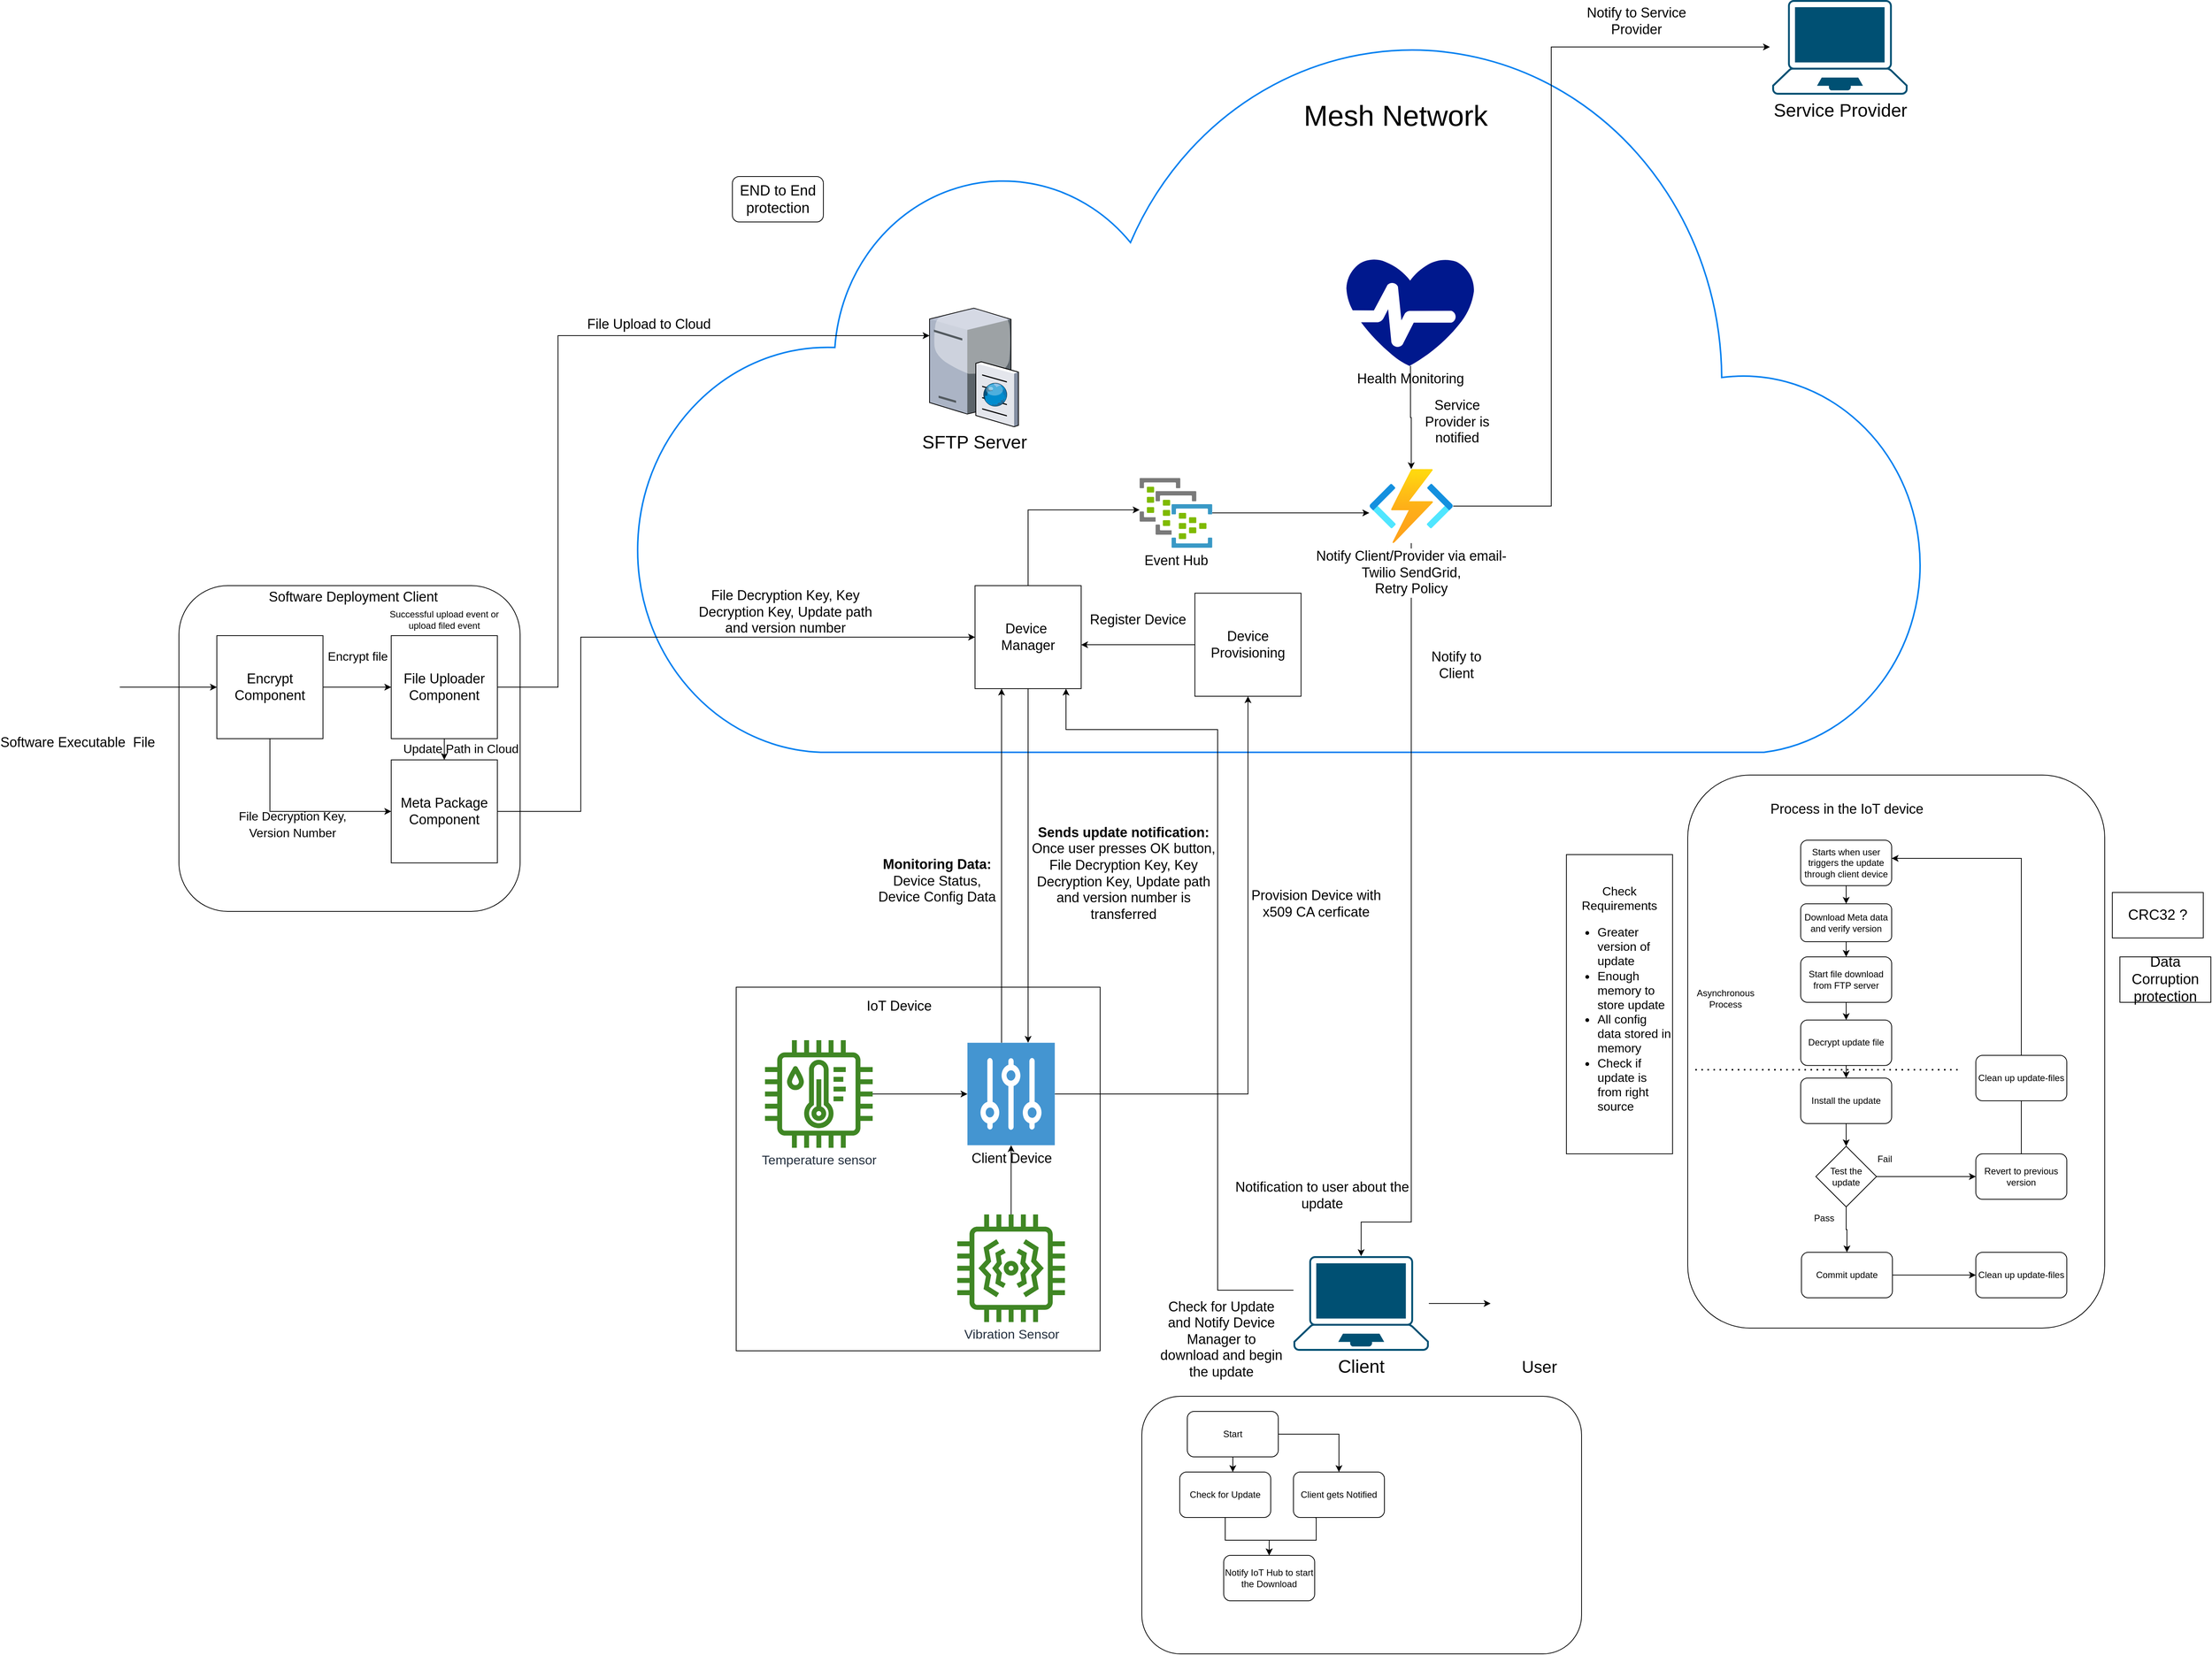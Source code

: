 <mxfile version="19.0.3" type="device"><diagram id="erFMEJY1Ef9RC0RO0hZ8" name="Page-1"><mxGraphModel dx="2926" dy="2418" grid="1" gridSize="10" guides="1" tooltips="1" connect="1" arrows="1" fold="1" page="1" pageScale="1" pageWidth="850" pageHeight="1100" math="0" shadow="0"><root><mxCell id="0"/><mxCell id="1" parent="0"/><mxCell id="3yrXvObTlNzwhY6Da_Kp-14" value="" style="whiteSpace=wrap;html=1;aspect=fixed;" parent="1" vertex="1"><mxGeometry x="245" y="690" width="480" height="480" as="geometry"/></mxCell><mxCell id="XIChgsBOCs4kxKle9Hsm-1" value="" style="html=1;verticalLabelPosition=bottom;align=center;labelBackgroundColor=#ffffff;verticalAlign=top;strokeWidth=2;strokeColor=#0080F0;shadow=0;dashed=0;shape=mxgraph.ios7.icons.cloud;" parent="1" vertex="1"><mxGeometry x="110" y="-580" width="1710" height="960" as="geometry"/></mxCell><mxCell id="XIChgsBOCs4kxKle9Hsm-11" value="" style="rounded=1;whiteSpace=wrap;html=1;fontSize=18;" parent="1" vertex="1"><mxGeometry x="-490" y="160" width="450" height="430" as="geometry"/></mxCell><mxCell id="XIChgsBOCs4kxKle9Hsm-56" style="edgeStyle=orthogonalEdgeStyle;rounded=0;orthogonalLoop=1;jettySize=auto;html=1;entryX=0;entryY=0.5;entryDx=0;entryDy=0;fontSize=32;" parent="1" source="XIChgsBOCs4kxKle9Hsm-9" target="XIChgsBOCs4kxKle9Hsm-13" edge="1"><mxGeometry relative="1" as="geometry"/></mxCell><mxCell id="XIChgsBOCs4kxKle9Hsm-9" value="&lt;font style=&quot;font-size: 18px;&quot;&gt;Software Executable&amp;nbsp; File&lt;/font&gt;" style="shape=image;html=1;verticalAlign=top;verticalLabelPosition=bottom;labelBackgroundColor=#ffffff;imageAspect=0;aspect=fixed;image=https://cdn4.iconfinder.com/data/icons/software-engineering-and-video-gaming/512/604_Code_executable_file_running_script-128.png" parent="1" vertex="1"><mxGeometry x="-680" y="238" width="112" height="112" as="geometry"/></mxCell><mxCell id="XIChgsBOCs4kxKle9Hsm-12" value="Software Deployment Client" style="text;html=1;strokeColor=none;fillColor=none;align=center;verticalAlign=middle;whiteSpace=wrap;rounded=0;fontSize=18;" parent="1" vertex="1"><mxGeometry x="-390" y="160" width="260" height="30" as="geometry"/></mxCell><mxCell id="XIChgsBOCs4kxKle9Hsm-16" style="edgeStyle=orthogonalEdgeStyle;rounded=0;orthogonalLoop=1;jettySize=auto;html=1;exitX=1;exitY=0.5;exitDx=0;exitDy=0;entryX=0;entryY=0.5;entryDx=0;entryDy=0;fontSize=18;" parent="1" source="XIChgsBOCs4kxKle9Hsm-13" target="XIChgsBOCs4kxKle9Hsm-14" edge="1"><mxGeometry relative="1" as="geometry"/></mxCell><mxCell id="XIChgsBOCs4kxKle9Hsm-53" style="edgeStyle=orthogonalEdgeStyle;rounded=0;orthogonalLoop=1;jettySize=auto;html=1;entryX=0;entryY=0.5;entryDx=0;entryDy=0;fontSize=32;" parent="1" source="XIChgsBOCs4kxKle9Hsm-13" target="XIChgsBOCs4kxKle9Hsm-52" edge="1"><mxGeometry relative="1" as="geometry"><Array as="points"><mxPoint x="-370" y="458"/></Array></mxGeometry></mxCell><mxCell id="XIChgsBOCs4kxKle9Hsm-13" value="Encrypt Component" style="rounded=0;whiteSpace=wrap;html=1;fontSize=18;" parent="1" vertex="1"><mxGeometry x="-440" y="226" width="140" height="136" as="geometry"/></mxCell><mxCell id="XIChgsBOCs4kxKle9Hsm-50" style="edgeStyle=orthogonalEdgeStyle;rounded=0;orthogonalLoop=1;jettySize=auto;html=1;fontSize=32;" parent="1" source="XIChgsBOCs4kxKle9Hsm-14" target="XIChgsBOCs4kxKle9Hsm-80" edge="1"><mxGeometry relative="1" as="geometry"><mxPoint x="360" y="-80" as="targetPoint"/><Array as="points"><mxPoint x="10" y="294"/><mxPoint x="10" y="-170"/></Array></mxGeometry></mxCell><mxCell id="XIChgsBOCs4kxKle9Hsm-60" style="edgeStyle=orthogonalEdgeStyle;rounded=0;orthogonalLoop=1;jettySize=auto;html=1;entryX=0.5;entryY=0;entryDx=0;entryDy=0;fontSize=16;" parent="1" source="XIChgsBOCs4kxKle9Hsm-14" target="XIChgsBOCs4kxKle9Hsm-52" edge="1"><mxGeometry relative="1" as="geometry"/></mxCell><mxCell id="XIChgsBOCs4kxKle9Hsm-14" value="File Uploader Component" style="rounded=0;whiteSpace=wrap;html=1;fontSize=18;" parent="1" vertex="1"><mxGeometry x="-210" y="226" width="140" height="136" as="geometry"/></mxCell><mxCell id="XIChgsBOCs4kxKle9Hsm-19" value="File Upload to Cloud" style="text;html=1;strokeColor=none;fillColor=none;align=center;verticalAlign=middle;whiteSpace=wrap;rounded=0;fontSize=18;" parent="1" vertex="1"><mxGeometry y="-200" width="260" height="30" as="geometry"/></mxCell><mxCell id="XIChgsBOCs4kxKle9Hsm-46" style="edgeStyle=orthogonalEdgeStyle;rounded=0;orthogonalLoop=1;jettySize=auto;html=1;entryX=1;entryY=0.574;entryDx=0;entryDy=0;entryPerimeter=0;fontSize=32;" parent="1" source="XIChgsBOCs4kxKle9Hsm-20" target="XIChgsBOCs4kxKle9Hsm-21" edge="1"><mxGeometry relative="1" as="geometry"/></mxCell><mxCell id="XIChgsBOCs4kxKle9Hsm-20" value="Device Provisioning" style="rounded=0;whiteSpace=wrap;html=1;fontSize=18;" parent="1" vertex="1"><mxGeometry x="850" y="170" width="140" height="136" as="geometry"/></mxCell><mxCell id="XIChgsBOCs4kxKle9Hsm-30" style="edgeStyle=orthogonalEdgeStyle;rounded=0;orthogonalLoop=1;jettySize=auto;html=1;fontSize=17;" parent="1" source="XIChgsBOCs4kxKle9Hsm-21" target="XIChgsBOCs4kxKle9Hsm-23" edge="1"><mxGeometry relative="1" as="geometry"><mxPoint x="340" y="580" as="targetPoint"/><Array as="points"><mxPoint x="630" y="620"/><mxPoint x="630" y="620"/></Array></mxGeometry></mxCell><mxCell id="Lq0q7lvwMiP8ynfY1h3a-10" style="edgeStyle=orthogonalEdgeStyle;rounded=0;orthogonalLoop=1;jettySize=auto;html=1;fontSize=18;" parent="1" source="XIChgsBOCs4kxKle9Hsm-21" target="Lq0q7lvwMiP8ynfY1h3a-9" edge="1"><mxGeometry relative="1" as="geometry"><Array as="points"><mxPoint x="630" y="60"/></Array></mxGeometry></mxCell><mxCell id="XIChgsBOCs4kxKle9Hsm-21" value="Device&amp;nbsp;&lt;br&gt;Manager" style="rounded=0;whiteSpace=wrap;html=1;fontSize=18;" parent="1" vertex="1"><mxGeometry x="560" y="160" width="140" height="136" as="geometry"/></mxCell><mxCell id="Lq0q7lvwMiP8ynfY1h3a-6" style="edgeStyle=orthogonalEdgeStyle;rounded=0;orthogonalLoop=1;jettySize=auto;html=1;fontSize=18;" parent="1" source="XIChgsBOCs4kxKle9Hsm-22" target="XIChgsBOCs4kxKle9Hsm-23" edge="1"><mxGeometry relative="1" as="geometry"/></mxCell><mxCell id="XIChgsBOCs4kxKle9Hsm-22" value="&lt;font style=&quot;font-size: 17px;&quot;&gt;Temperature sensor&lt;/font&gt;" style="sketch=0;outlineConnect=0;fontColor=#232F3E;gradientColor=none;fillColor=#3F8624;strokeColor=none;dashed=0;verticalLabelPosition=bottom;verticalAlign=top;align=center;html=1;fontSize=12;fontStyle=0;aspect=fixed;pointerEvents=1;shape=mxgraph.aws4.iot_thing_temperature_humidity_sensor;" parent="1" vertex="1"><mxGeometry x="283" y="760" width="142" height="142" as="geometry"/></mxCell><mxCell id="XIChgsBOCs4kxKle9Hsm-27" style="edgeStyle=orthogonalEdgeStyle;rounded=0;orthogonalLoop=1;jettySize=auto;html=1;entryX=0.5;entryY=1;entryDx=0;entryDy=0;fontSize=17;" parent="1" source="XIChgsBOCs4kxKle9Hsm-23" target="XIChgsBOCs4kxKle9Hsm-20" edge="1"><mxGeometry relative="1" as="geometry"><Array as="points"><mxPoint x="920" y="831"/><mxPoint x="920" y="306"/></Array></mxGeometry></mxCell><mxCell id="XIChgsBOCs4kxKle9Hsm-83" style="edgeStyle=orthogonalEdgeStyle;rounded=0;orthogonalLoop=1;jettySize=auto;html=1;entryX=0.25;entryY=1;entryDx=0;entryDy=0;fontSize=24;" parent="1" source="XIChgsBOCs4kxKle9Hsm-23" target="XIChgsBOCs4kxKle9Hsm-21" edge="1"><mxGeometry relative="1" as="geometry"><Array as="points"><mxPoint x="595" y="600"/><mxPoint x="595" y="600"/></Array></mxGeometry></mxCell><mxCell id="XIChgsBOCs4kxKle9Hsm-23" value="Client Device" style="pointerEvents=1;shadow=0;dashed=0;html=1;strokeColor=none;fillColor=#4495D1;labelPosition=center;verticalLabelPosition=bottom;verticalAlign=top;align=center;outlineConnect=0;shape=mxgraph.veeam.controller;fontSize=18;" parent="1" vertex="1"><mxGeometry x="550" y="763.4" width="115.2" height="135.2" as="geometry"/></mxCell><mxCell id="Lq0q7lvwMiP8ynfY1h3a-7" style="edgeStyle=orthogonalEdgeStyle;rounded=0;orthogonalLoop=1;jettySize=auto;html=1;fontSize=18;" parent="1" source="XIChgsBOCs4kxKle9Hsm-25" target="XIChgsBOCs4kxKle9Hsm-23" edge="1"><mxGeometry relative="1" as="geometry"/></mxCell><mxCell id="XIChgsBOCs4kxKle9Hsm-25" value="&lt;font style=&quot;font-size: 17px;&quot;&gt;Vibration Sensor&lt;/font&gt;" style="sketch=0;outlineConnect=0;fontColor=#232F3E;gradientColor=none;fillColor=#3F8624;strokeColor=none;dashed=0;verticalLabelPosition=bottom;verticalAlign=top;align=center;html=1;fontSize=12;fontStyle=0;aspect=fixed;pointerEvents=1;shape=mxgraph.aws4.iot_thing_vibration_sensor;" parent="1" vertex="1"><mxGeometry x="536.6" y="990" width="142" height="142" as="geometry"/></mxCell><mxCell id="XIChgsBOCs4kxKle9Hsm-31" value="Provision Device with&lt;br&gt;x509 CA cerficate" style="text;html=1;strokeColor=none;fillColor=none;align=center;verticalAlign=middle;whiteSpace=wrap;rounded=0;fontSize=18;" parent="1" vertex="1"><mxGeometry x="880" y="565" width="260" height="30" as="geometry"/></mxCell><mxCell id="XIChgsBOCs4kxKle9Hsm-39" value="&lt;font style=&quot;font-size: 22px;&quot;&gt;User&lt;/font&gt;" style="shape=image;html=1;verticalAlign=top;verticalLabelPosition=bottom;labelBackgroundColor=#ffffff;imageAspect=0;aspect=fixed;image=https://cdn1.iconfinder.com/data/icons/nuvola2/128x128/apps/kuser.png;fontSize=17;" parent="1" vertex="1"><mxGeometry x="1240" y="1043.5" width="128" height="128" as="geometry"/></mxCell><mxCell id="XIChgsBOCs4kxKle9Hsm-41" value="&lt;font style=&quot;font-size: 38px;&quot;&gt;Mesh Network&lt;/font&gt;" style="text;html=1;strokeColor=none;fillColor=none;align=center;verticalAlign=middle;whiteSpace=wrap;rounded=0;fontSize=18;" parent="1" vertex="1"><mxGeometry x="820" y="-550" width="590" height="180" as="geometry"/></mxCell><mxCell id="XIChgsBOCs4kxKle9Hsm-43" value="Register Device" style="text;html=1;strokeColor=none;fillColor=none;align=center;verticalAlign=middle;whiteSpace=wrap;rounded=0;fontSize=18;" parent="1" vertex="1"><mxGeometry x="710" y="190" width="130" height="30" as="geometry"/></mxCell><mxCell id="XIChgsBOCs4kxKle9Hsm-49" value="File Decryption Key, Key Decryption Key, Update path and version number" style="text;html=1;strokeColor=none;fillColor=none;align=center;verticalAlign=middle;whiteSpace=wrap;rounded=0;fontSize=18;" parent="1" vertex="1"><mxGeometry x="180" y="170" width="260" height="50" as="geometry"/></mxCell><mxCell id="XIChgsBOCs4kxKle9Hsm-54" style="edgeStyle=orthogonalEdgeStyle;rounded=0;orthogonalLoop=1;jettySize=auto;html=1;entryX=0;entryY=0.5;entryDx=0;entryDy=0;fontSize=32;" parent="1" source="XIChgsBOCs4kxKle9Hsm-52" target="XIChgsBOCs4kxKle9Hsm-21" edge="1"><mxGeometry relative="1" as="geometry"><Array as="points"><mxPoint x="40" y="458"/><mxPoint x="40" y="228"/></Array></mxGeometry></mxCell><mxCell id="XIChgsBOCs4kxKle9Hsm-52" value="Meta Package Component" style="rounded=0;whiteSpace=wrap;html=1;fontSize=18;" parent="1" vertex="1"><mxGeometry x="-210" y="390" width="140" height="136" as="geometry"/></mxCell><mxCell id="XIChgsBOCs4kxKle9Hsm-57" value="&lt;font style=&quot;font-size: 16px;&quot;&gt;Encrypt file&lt;/font&gt;" style="text;html=1;strokeColor=none;fillColor=none;align=center;verticalAlign=middle;whiteSpace=wrap;rounded=0;fontSize=18;" parent="1" vertex="1"><mxGeometry x="-384" y="238" width="260" height="30" as="geometry"/></mxCell><mxCell id="XIChgsBOCs4kxKle9Hsm-58" value="&lt;span style=&quot;font-size: 16px;&quot;&gt;File Decryption Key,&lt;br&gt;Version Number&lt;br&gt;&lt;/span&gt;" style="text;html=1;strokeColor=none;fillColor=none;align=center;verticalAlign=middle;whiteSpace=wrap;rounded=0;fontSize=18;" parent="1" vertex="1"><mxGeometry x="-470" y="460" width="260" height="30" as="geometry"/></mxCell><mxCell id="XIChgsBOCs4kxKle9Hsm-61" value="&lt;font style=&quot;font-size: 16px;&quot;&gt;Update Path in Cloud&lt;/font&gt;" style="text;html=1;strokeColor=none;fillColor=none;align=center;verticalAlign=middle;whiteSpace=wrap;rounded=0;fontSize=18;" parent="1" vertex="1"><mxGeometry x="-248" y="360" width="260" height="30" as="geometry"/></mxCell><mxCell id="XIChgsBOCs4kxKle9Hsm-63" value="&lt;b&gt;Sends update notification:&lt;/b&gt;&lt;br&gt;Once user presses OK button, File Decryption Key, Key Decryption Key, Update path and version number is transferred" style="text;html=1;strokeColor=none;fillColor=none;align=center;verticalAlign=middle;whiteSpace=wrap;rounded=0;fontSize=18;" parent="1" vertex="1"><mxGeometry x="626" y="515" width="260" height="50" as="geometry"/></mxCell><mxCell id="XIChgsBOCs4kxKle9Hsm-80" value="SFTP Server" style="verticalLabelPosition=bottom;sketch=0;aspect=fixed;html=1;verticalAlign=top;strokeColor=none;align=center;outlineConnect=0;shape=mxgraph.citrix.ftp_server;fontSize=24;" parent="1" vertex="1"><mxGeometry x="500" y="-210" width="117.11" height="160" as="geometry"/></mxCell><mxCell id="XIChgsBOCs4kxKle9Hsm-82" value="&lt;b&gt;Monitoring Data:&lt;/b&gt;&lt;br&gt;Device Status,&lt;br&gt;Device Config Data" style="text;html=1;strokeColor=none;fillColor=none;align=center;verticalAlign=middle;whiteSpace=wrap;rounded=0;fontSize=18;" parent="1" vertex="1"><mxGeometry x="380" y="525" width="260" height="50" as="geometry"/></mxCell><mxCell id="XIChgsBOCs4kxKle9Hsm-89" style="edgeStyle=orthogonalEdgeStyle;rounded=0;orthogonalLoop=1;jettySize=auto;html=1;fontSize=24;" parent="1" source="XIChgsBOCs4kxKle9Hsm-88" target="XIChgsBOCs4kxKle9Hsm-39" edge="1"><mxGeometry relative="1" as="geometry"/></mxCell><mxCell id="Cs3vT-OnTDPqfQB44TUo-6" style="edgeStyle=orthogonalEdgeStyle;rounded=0;orthogonalLoop=1;jettySize=auto;html=1;" parent="1" source="XIChgsBOCs4kxKle9Hsm-88" edge="1"><mxGeometry relative="1" as="geometry"><mxPoint x="680" y="296" as="targetPoint"/><Array as="points"><mxPoint x="880" y="1090"/><mxPoint x="880" y="350"/><mxPoint x="680" y="350"/></Array></mxGeometry></mxCell><mxCell id="XIChgsBOCs4kxKle9Hsm-88" value="Client" style="points=[[0.13,0.02,0],[0.5,0,0],[0.87,0.02,0],[0.885,0.4,0],[0.985,0.985,0],[0.5,1,0],[0.015,0.985,0],[0.115,0.4,0]];verticalLabelPosition=bottom;sketch=0;html=1;verticalAlign=top;aspect=fixed;align=center;pointerEvents=1;shape=mxgraph.cisco19.laptop;fillColor=#005073;strokeColor=none;fontSize=24;" parent="1" vertex="1"><mxGeometry x="980" y="1045" width="178.57" height="125" as="geometry"/></mxCell><mxCell id="3yrXvObTlNzwhY6Da_Kp-15" value="IoT Device" style="text;html=1;strokeColor=none;fillColor=none;align=center;verticalAlign=middle;whiteSpace=wrap;rounded=0;fontSize=18;" parent="1" vertex="1"><mxGeometry x="330" y="700" width="260" height="30" as="geometry"/></mxCell><mxCell id="Cs3vT-OnTDPqfQB44TUo-2" value="Successful upload event or upload filed event" style="text;html=1;strokeColor=none;fillColor=none;align=center;verticalAlign=middle;whiteSpace=wrap;rounded=0;" parent="1" vertex="1"><mxGeometry x="-220" y="150" width="160" height="110" as="geometry"/></mxCell><mxCell id="Cs3vT-OnTDPqfQB44TUo-5" value="Notification to user about the update" style="text;html=1;strokeColor=none;fillColor=none;align=center;verticalAlign=middle;whiteSpace=wrap;rounded=0;fontSize=18;" parent="1" vertex="1"><mxGeometry x="888" y="950" width="260" height="30" as="geometry"/></mxCell><mxCell id="Cs3vT-OnTDPqfQB44TUo-7" value="Check for Update and Notify Device Manager to download and begin the update" style="text;html=1;strokeColor=none;fillColor=none;align=center;verticalAlign=middle;whiteSpace=wrap;rounded=0;fontSize=18;" parent="1" vertex="1"><mxGeometry x="800" y="1140" width="170" height="30" as="geometry"/></mxCell><mxCell id="Cs3vT-OnTDPqfQB44TUo-8" value="" style="rounded=1;whiteSpace=wrap;html=1;" parent="1" vertex="1"><mxGeometry x="1500" y="410" width="550" height="730" as="geometry"/></mxCell><mxCell id="Cs3vT-OnTDPqfQB44TUo-10" value="Process in the IoT device" style="text;html=1;strokeColor=none;fillColor=none;align=center;verticalAlign=middle;whiteSpace=wrap;rounded=0;fontSize=18;" parent="1" vertex="1"><mxGeometry x="1580" y="440" width="260" height="30" as="geometry"/></mxCell><mxCell id="Cs3vT-OnTDPqfQB44TUo-19" style="edgeStyle=orthogonalEdgeStyle;rounded=0;orthogonalLoop=1;jettySize=auto;html=1;exitX=0.5;exitY=1;exitDx=0;exitDy=0;" parent="1" source="Cs3vT-OnTDPqfQB44TUo-11" target="Cs3vT-OnTDPqfQB44TUo-12" edge="1"><mxGeometry relative="1" as="geometry"/></mxCell><mxCell id="Cs3vT-OnTDPqfQB44TUo-11" value="Starts when user triggers the update through client device" style="rounded=1;whiteSpace=wrap;html=1;" parent="1" vertex="1"><mxGeometry x="1649" y="496" width="120" height="60" as="geometry"/></mxCell><mxCell id="Cs3vT-OnTDPqfQB44TUo-20" style="edgeStyle=orthogonalEdgeStyle;rounded=0;orthogonalLoop=1;jettySize=auto;html=1;entryX=0.5;entryY=0;entryDx=0;entryDy=0;" parent="1" source="Cs3vT-OnTDPqfQB44TUo-12" target="Cs3vT-OnTDPqfQB44TUo-13" edge="1"><mxGeometry relative="1" as="geometry"/></mxCell><mxCell id="Cs3vT-OnTDPqfQB44TUo-12" value="Download Meta data&lt;br&gt;and verify version" style="rounded=1;whiteSpace=wrap;html=1;" parent="1" vertex="1"><mxGeometry x="1649" y="580" width="120" height="50" as="geometry"/></mxCell><mxCell id="Cs3vT-OnTDPqfQB44TUo-27" style="edgeStyle=orthogonalEdgeStyle;rounded=0;orthogonalLoop=1;jettySize=auto;html=1;entryX=0.5;entryY=0;entryDx=0;entryDy=0;" parent="1" source="Cs3vT-OnTDPqfQB44TUo-13" target="Cs3vT-OnTDPqfQB44TUo-26" edge="1"><mxGeometry relative="1" as="geometry"/></mxCell><mxCell id="Cs3vT-OnTDPqfQB44TUo-13" value="Start file download from FTP server" style="rounded=1;whiteSpace=wrap;html=1;" parent="1" vertex="1"><mxGeometry x="1649" y="650" width="120" height="60" as="geometry"/></mxCell><mxCell id="Cs3vT-OnTDPqfQB44TUo-22" style="edgeStyle=orthogonalEdgeStyle;rounded=0;orthogonalLoop=1;jettySize=auto;html=1;" parent="1" source="Cs3vT-OnTDPqfQB44TUo-14" target="Cs3vT-OnTDPqfQB44TUo-16" edge="1"><mxGeometry relative="1" as="geometry"/></mxCell><mxCell id="Cs3vT-OnTDPqfQB44TUo-14" value="Install the update" style="rounded=1;whiteSpace=wrap;html=1;" parent="1" vertex="1"><mxGeometry x="1649" y="810" width="120" height="60" as="geometry"/></mxCell><mxCell id="Cs3vT-OnTDPqfQB44TUo-24" style="edgeStyle=orthogonalEdgeStyle;rounded=0;orthogonalLoop=1;jettySize=auto;html=1;" parent="1" source="Cs3vT-OnTDPqfQB44TUo-16" target="Cs3vT-OnTDPqfQB44TUo-17" edge="1"><mxGeometry relative="1" as="geometry"/></mxCell><mxCell id="Cs3vT-OnTDPqfQB44TUo-36" style="edgeStyle=orthogonalEdgeStyle;rounded=0;orthogonalLoop=1;jettySize=auto;html=1;entryX=0;entryY=0.5;entryDx=0;entryDy=0;" parent="1" source="Cs3vT-OnTDPqfQB44TUo-16" target="Cs3vT-OnTDPqfQB44TUo-18" edge="1"><mxGeometry relative="1" as="geometry"/></mxCell><mxCell id="Cs3vT-OnTDPqfQB44TUo-16" value="Test the update" style="rhombus;whiteSpace=wrap;html=1;" parent="1" vertex="1"><mxGeometry x="1669" y="900" width="80" height="80" as="geometry"/></mxCell><mxCell id="Cs3vT-OnTDPqfQB44TUo-30" style="edgeStyle=orthogonalEdgeStyle;rounded=0;orthogonalLoop=1;jettySize=auto;html=1;exitX=1;exitY=0.5;exitDx=0;exitDy=0;" parent="1" source="Cs3vT-OnTDPqfQB44TUo-17" target="Cs3vT-OnTDPqfQB44TUo-29" edge="1"><mxGeometry relative="1" as="geometry"/></mxCell><mxCell id="Cs3vT-OnTDPqfQB44TUo-17" value="Commit update" style="rounded=1;whiteSpace=wrap;html=1;" parent="1" vertex="1"><mxGeometry x="1650" y="1040" width="120" height="60" as="geometry"/></mxCell><mxCell id="Cs3vT-OnTDPqfQB44TUo-25" style="edgeStyle=orthogonalEdgeStyle;rounded=0;orthogonalLoop=1;jettySize=auto;html=1;exitX=0.5;exitY=0;exitDx=0;exitDy=0;" parent="1" source="Cs3vT-OnTDPqfQB44TUo-18" target="Cs3vT-OnTDPqfQB44TUo-11" edge="1"><mxGeometry relative="1" as="geometry"><Array as="points"><mxPoint x="1940" y="520"/></Array></mxGeometry></mxCell><mxCell id="Cs3vT-OnTDPqfQB44TUo-18" value="Revert to previous version" style="rounded=1;whiteSpace=wrap;html=1;" parent="1" vertex="1"><mxGeometry x="1880" y="910" width="120" height="60" as="geometry"/></mxCell><mxCell id="Cs3vT-OnTDPqfQB44TUo-28" style="edgeStyle=orthogonalEdgeStyle;rounded=0;orthogonalLoop=1;jettySize=auto;html=1;exitX=0.5;exitY=1;exitDx=0;exitDy=0;entryX=0.5;entryY=0;entryDx=0;entryDy=0;" parent="1" source="Cs3vT-OnTDPqfQB44TUo-26" target="Cs3vT-OnTDPqfQB44TUo-14" edge="1"><mxGeometry relative="1" as="geometry"/></mxCell><mxCell id="Cs3vT-OnTDPqfQB44TUo-26" value="Decrypt update file" style="rounded=1;whiteSpace=wrap;html=1;" parent="1" vertex="1"><mxGeometry x="1649" y="733.4" width="120" height="60" as="geometry"/></mxCell><mxCell id="Cs3vT-OnTDPqfQB44TUo-29" value="Clean up update-files" style="rounded=1;whiteSpace=wrap;html=1;" parent="1" vertex="1"><mxGeometry x="1880" y="1040" width="120" height="60" as="geometry"/></mxCell><mxCell id="Cs3vT-OnTDPqfQB44TUo-34" value="Pass" style="text;html=1;strokeColor=none;fillColor=none;align=center;verticalAlign=middle;whiteSpace=wrap;rounded=0;" parent="1" vertex="1"><mxGeometry x="1650" y="980" width="60" height="30" as="geometry"/></mxCell><mxCell id="Cs3vT-OnTDPqfQB44TUo-35" value="Fail" style="text;html=1;strokeColor=none;fillColor=none;align=center;verticalAlign=middle;whiteSpace=wrap;rounded=0;" parent="1" vertex="1"><mxGeometry x="1730" y="902" width="60" height="30" as="geometry"/></mxCell><mxCell id="Cs3vT-OnTDPqfQB44TUo-37" value="Clean up update-files" style="rounded=1;whiteSpace=wrap;html=1;" parent="1" vertex="1"><mxGeometry x="1880" y="780" width="120" height="60" as="geometry"/></mxCell><mxCell id="Cs3vT-OnTDPqfQB44TUo-42" value="" style="endArrow=none;dashed=1;html=1;dashPattern=1 3;strokeWidth=2;rounded=0;" parent="1" edge="1"><mxGeometry width="50" height="50" relative="1" as="geometry"><mxPoint x="1510" y="799" as="sourcePoint"/><mxPoint x="1860" y="799" as="targetPoint"/></mxGeometry></mxCell><mxCell id="Cs3vT-OnTDPqfQB44TUo-43" value="Asynchronous&lt;br&gt;Process" style="text;html=1;strokeColor=none;fillColor=none;align=center;verticalAlign=middle;whiteSpace=wrap;rounded=0;" parent="1" vertex="1"><mxGeometry x="1520" y="690" width="60" height="30" as="geometry"/></mxCell><mxCell id="Lq0q7lvwMiP8ynfY1h3a-5" style="edgeStyle=orthogonalEdgeStyle;rounded=0;orthogonalLoop=1;jettySize=auto;html=1;fontSize=18;entryX=0.5;entryY=0;entryDx=0;entryDy=0;entryPerimeter=0;" parent="1" source="Lq0q7lvwMiP8ynfY1h3a-1" target="XIChgsBOCs4kxKle9Hsm-88" edge="1"><mxGeometry relative="1" as="geometry"><mxPoint x="1370" y="730" as="targetPoint"/><Array as="points"><mxPoint x="1135" y="1000"/><mxPoint x="1069" y="1000"/></Array></mxGeometry></mxCell><mxCell id="Lq0q7lvwMiP8ynfY1h3a-19" style="edgeStyle=orthogonalEdgeStyle;rounded=0;orthogonalLoop=1;jettySize=auto;html=1;entryX=-0.017;entryY=0.496;entryDx=0;entryDy=0;entryPerimeter=0;fontSize=18;" parent="1" source="Lq0q7lvwMiP8ynfY1h3a-1" target="Lq0q7lvwMiP8ynfY1h3a-18" edge="1"><mxGeometry relative="1" as="geometry"><Array as="points"><mxPoint x="1320" y="55"/><mxPoint x="1320" y="-551"/></Array></mxGeometry></mxCell><mxCell id="Lq0q7lvwMiP8ynfY1h3a-1" value="&lt;font style=&quot;font-size: 18px;&quot;&gt;&lt;span style=&quot;&quot;&gt;Notify Client/Provider via email-&lt;/span&gt;&lt;br&gt;&lt;span style=&quot;&quot;&gt;Twilio SendGrid,&lt;br&gt;&lt;/span&gt;Retry Policy&lt;br&gt;&lt;/font&gt;" style="aspect=fixed;html=1;points=[];align=center;image;fontSize=12;image=img/lib/azure2/compute/Function_Apps.svg;" parent="1" vertex="1"><mxGeometry x="1080" y="6.18" width="110.67" height="97.65" as="geometry"/></mxCell><mxCell id="Lq0q7lvwMiP8ynfY1h3a-12" style="edgeStyle=orthogonalEdgeStyle;rounded=0;orthogonalLoop=1;jettySize=auto;html=1;fontSize=18;" parent="1" source="Lq0q7lvwMiP8ynfY1h3a-9" target="Lq0q7lvwMiP8ynfY1h3a-1" edge="1"><mxGeometry relative="1" as="geometry"><Array as="points"><mxPoint x="990" y="64"/><mxPoint x="990" y="64"/></Array></mxGeometry></mxCell><mxCell id="Lq0q7lvwMiP8ynfY1h3a-9" value="&lt;font style=&quot;font-size: 18px;&quot;&gt;Event Hub&lt;/font&gt;" style="sketch=0;aspect=fixed;html=1;points=[];align=center;image;fontSize=12;image=img/lib/mscae/Event_Hub_Clusters.svg;" parent="1" vertex="1"><mxGeometry x="777.08" y="18" width="95.83" height="92" as="geometry"/></mxCell><mxCell id="Lq0q7lvwMiP8ynfY1h3a-13" value="Check Requirements&lt;br&gt;&lt;ul&gt;&lt;li style=&quot;text-align: left;&quot;&gt;Greater version of update&lt;/li&gt;&lt;li style=&quot;text-align: left;&quot;&gt;Enough memory to store update&lt;/li&gt;&lt;li style=&quot;text-align: left;&quot;&gt;All config data stored in memory&lt;/li&gt;&lt;li style=&quot;text-align: left;&quot;&gt;Check if update is from right source&lt;/li&gt;&lt;/ul&gt;" style="rounded=0;whiteSpace=wrap;html=1;fontSize=16;" parent="1" vertex="1"><mxGeometry x="1340" y="515" width="140" height="395" as="geometry"/></mxCell><mxCell id="Lq0q7lvwMiP8ynfY1h3a-15" style="edgeStyle=orthogonalEdgeStyle;rounded=0;orthogonalLoop=1;jettySize=auto;html=1;fontSize=18;" parent="1" source="Lq0q7lvwMiP8ynfY1h3a-14" target="Lq0q7lvwMiP8ynfY1h3a-1" edge="1"><mxGeometry relative="1" as="geometry"/></mxCell><mxCell id="Lq0q7lvwMiP8ynfY1h3a-14" value="Health Monitoring" style="sketch=0;aspect=fixed;pointerEvents=1;shadow=0;dashed=0;html=1;strokeColor=none;labelPosition=center;verticalLabelPosition=bottom;verticalAlign=top;align=center;fillColor=#00188D;shape=mxgraph.azure.health_monitoring;fontSize=18;" parent="1" vertex="1"><mxGeometry x="1049.81" y="-272" width="169.05" height="142" as="geometry"/></mxCell><mxCell id="Lq0q7lvwMiP8ynfY1h3a-16" value="Service Provider is notified" style="text;html=1;strokeColor=none;fillColor=none;align=center;verticalAlign=middle;whiteSpace=wrap;rounded=0;fontSize=18;" parent="1" vertex="1"><mxGeometry x="1140" y="-71" width="112" height="30" as="geometry"/></mxCell><mxCell id="Lq0q7lvwMiP8ynfY1h3a-18" value="Service Provider" style="points=[[0.13,0.02,0],[0.5,0,0],[0.87,0.02,0],[0.885,0.4,0],[0.985,0.985,0],[0.5,1,0],[0.015,0.985,0],[0.115,0.4,0]];verticalLabelPosition=bottom;sketch=0;html=1;verticalAlign=top;aspect=fixed;align=center;pointerEvents=1;shape=mxgraph.cisco19.laptop;fillColor=#005073;strokeColor=none;fontSize=24;" parent="1" vertex="1"><mxGeometry x="1611.43" y="-613" width="178.57" height="125" as="geometry"/></mxCell><mxCell id="Lq0q7lvwMiP8ynfY1h3a-20" value="Notify to Client" style="text;html=1;strokeColor=none;fillColor=none;align=center;verticalAlign=middle;whiteSpace=wrap;rounded=0;fontSize=18;" parent="1" vertex="1"><mxGeometry x="1150" y="250" width="90" height="30" as="geometry"/></mxCell><mxCell id="Lq0q7lvwMiP8ynfY1h3a-21" value="Notify to Service Provider" style="text;html=1;strokeColor=none;fillColor=none;align=center;verticalAlign=middle;whiteSpace=wrap;rounded=0;fontSize=18;" parent="1" vertex="1"><mxGeometry x="1365" y="-600" width="135" height="30" as="geometry"/></mxCell><mxCell id="Lq0q7lvwMiP8ynfY1h3a-22" value="" style="rounded=1;whiteSpace=wrap;html=1;" parent="1" vertex="1"><mxGeometry x="780" y="1230" width="580" height="340" as="geometry"/></mxCell><mxCell id="Lq0q7lvwMiP8ynfY1h3a-26" style="edgeStyle=orthogonalEdgeStyle;rounded=0;orthogonalLoop=1;jettySize=auto;html=1;fontSize=18;entryX=0.579;entryY=0.009;entryDx=0;entryDy=0;entryPerimeter=0;" parent="1" source="Lq0q7lvwMiP8ynfY1h3a-23" target="Lq0q7lvwMiP8ynfY1h3a-25" edge="1"><mxGeometry relative="1" as="geometry"><mxPoint x="901" y="1330" as="targetPoint"/><Array as="points"/></mxGeometry></mxCell><mxCell id="Lq0q7lvwMiP8ynfY1h3a-27" style="edgeStyle=orthogonalEdgeStyle;rounded=0;orthogonalLoop=1;jettySize=auto;html=1;entryX=0.5;entryY=0;entryDx=0;entryDy=0;fontSize=18;" parent="1" source="Lq0q7lvwMiP8ynfY1h3a-23" target="Lq0q7lvwMiP8ynfY1h3a-24" edge="1"><mxGeometry relative="1" as="geometry"/></mxCell><mxCell id="Lq0q7lvwMiP8ynfY1h3a-23" value="Start" style="rounded=1;whiteSpace=wrap;html=1;" parent="1" vertex="1"><mxGeometry x="840" y="1250" width="120" height="60" as="geometry"/></mxCell><mxCell id="Lq0q7lvwMiP8ynfY1h3a-30" style="edgeStyle=orthogonalEdgeStyle;rounded=0;orthogonalLoop=1;jettySize=auto;html=1;fontSize=18;exitX=0.238;exitY=1.004;exitDx=0;exitDy=0;exitPerimeter=0;" parent="1" source="Lq0q7lvwMiP8ynfY1h3a-24" edge="1"><mxGeometry relative="1" as="geometry"><mxPoint x="948" y="1440" as="targetPoint"/><mxPoint x="978" y="1360" as="sourcePoint"/><Array as="points"><mxPoint x="1010" y="1390"/><mxPoint x="1010" y="1420"/><mxPoint x="948" y="1420"/></Array></mxGeometry></mxCell><mxCell id="Lq0q7lvwMiP8ynfY1h3a-24" value="Client gets Notified" style="rounded=1;whiteSpace=wrap;html=1;" parent="1" vertex="1"><mxGeometry x="980" y="1330" width="120" height="60" as="geometry"/></mxCell><mxCell id="Lq0q7lvwMiP8ynfY1h3a-29" style="edgeStyle=orthogonalEdgeStyle;rounded=0;orthogonalLoop=1;jettySize=auto;html=1;entryX=0.5;entryY=0;entryDx=0;entryDy=0;fontSize=18;" parent="1" source="Lq0q7lvwMiP8ynfY1h3a-25" target="Lq0q7lvwMiP8ynfY1h3a-28" edge="1"><mxGeometry relative="1" as="geometry"><Array as="points"><mxPoint x="890" y="1420"/><mxPoint x="948" y="1420"/></Array></mxGeometry></mxCell><mxCell id="Lq0q7lvwMiP8ynfY1h3a-25" value="Check for Update" style="rounded=1;whiteSpace=wrap;html=1;" parent="1" vertex="1"><mxGeometry x="830" y="1330" width="120" height="60" as="geometry"/></mxCell><mxCell id="Lq0q7lvwMiP8ynfY1h3a-28" value="Notify IoT Hub to start the Download" style="rounded=1;whiteSpace=wrap;html=1;" parent="1" vertex="1"><mxGeometry x="888" y="1440" width="120" height="60" as="geometry"/></mxCell><mxCell id="HhcJhylpW5xFXkfR-BHw-1" value="&lt;font style=&quot;font-size: 19px;&quot;&gt;CRC32 ?&lt;/font&gt;" style="rounded=0;whiteSpace=wrap;html=1;" parent="1" vertex="1"><mxGeometry x="2060" y="565" width="120" height="60" as="geometry"/></mxCell><mxCell id="HhcJhylpW5xFXkfR-BHw-2" value="&lt;span style=&quot;font-size: 19px;&quot;&gt;Data Corruption protection&lt;/span&gt;" style="rounded=0;whiteSpace=wrap;html=1;" parent="1" vertex="1"><mxGeometry x="2070" y="650" width="120" height="60" as="geometry"/></mxCell><mxCell id="HhcJhylpW5xFXkfR-BHw-3" value="END to End protection" style="rounded=1;whiteSpace=wrap;html=1;fontSize=19;" parent="1" vertex="1"><mxGeometry x="240" y="-380" width="120" height="60" as="geometry"/></mxCell></root></mxGraphModel></diagram></mxfile>